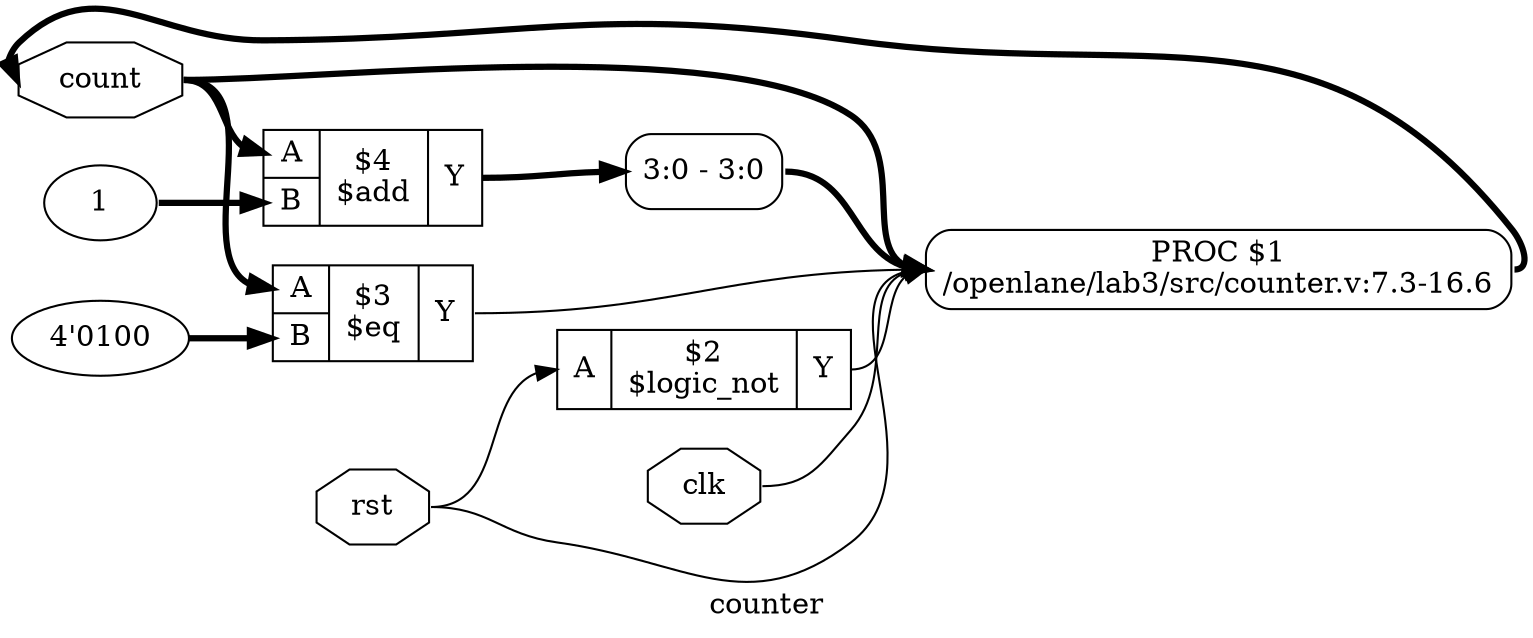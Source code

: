 digraph "counter" {
label="counter";
rankdir="LR";
remincross=true;
n5 [ shape=octagon, label="count", color="black", fontcolor="black" ];
n6 [ shape=octagon, label="rst", color="black", fontcolor="black" ];
n7 [ shape=octagon, label="clk", color="black", fontcolor="black" ];
v0 [ label="1" ];
c11 [ shape=record, label="{{<p8> A|<p9> B}|$4\n$add|{<p10> Y}}",  ];
v1 [ label="4'0100" ];
c12 [ shape=record, label="{{<p8> A|<p9> B}|$3\n$eq|{<p10> Y}}",  ];
c13 [ shape=record, label="{{<p8> A}|$2\n$logic_not|{<p10> Y}}",  ];
x3 [ shape=record, style=rounded, label="<s0> 3:0 - 3:0 ", color="black", fontcolor="black" ];
p2 [shape=box, style=rounded, label="PROC $1\n/openlane/lab3/src/counter.v:7.3-16.6", ];
c11:p10:e -> x3:s0:w [color="black", fontcolor="black", style="setlinewidth(3)", label=""];
c12:p10:e -> p2:w [color="black", fontcolor="black", label=""];
c13:p10:e -> p2:w [color="black", fontcolor="black", label=""];
p2:e -> n5:w [color="black", fontcolor="black", style="setlinewidth(3)", label=""];
n5:e -> c11:p8:w [color="black", fontcolor="black", style="setlinewidth(3)", label=""];
n5:e -> c12:p8:w [color="black", fontcolor="black", style="setlinewidth(3)", label=""];
n5:e -> p2:w [color="black", fontcolor="black", style="setlinewidth(3)", label=""];
n6:e -> c13:p8:w [color="black", fontcolor="black", label=""];
n6:e -> p2:w [color="black", fontcolor="black", label=""];
n7:e -> p2:w [color="black", fontcolor="black", label=""];
v0:e -> c11:p9:w [color="black", fontcolor="black", style="setlinewidth(3)", label=""];
v1:e -> c12:p9:w [color="black", fontcolor="black", style="setlinewidth(3)", label=""];
x3:e -> p2:w [color="black", fontcolor="black", style="setlinewidth(3)", label=""];
}
